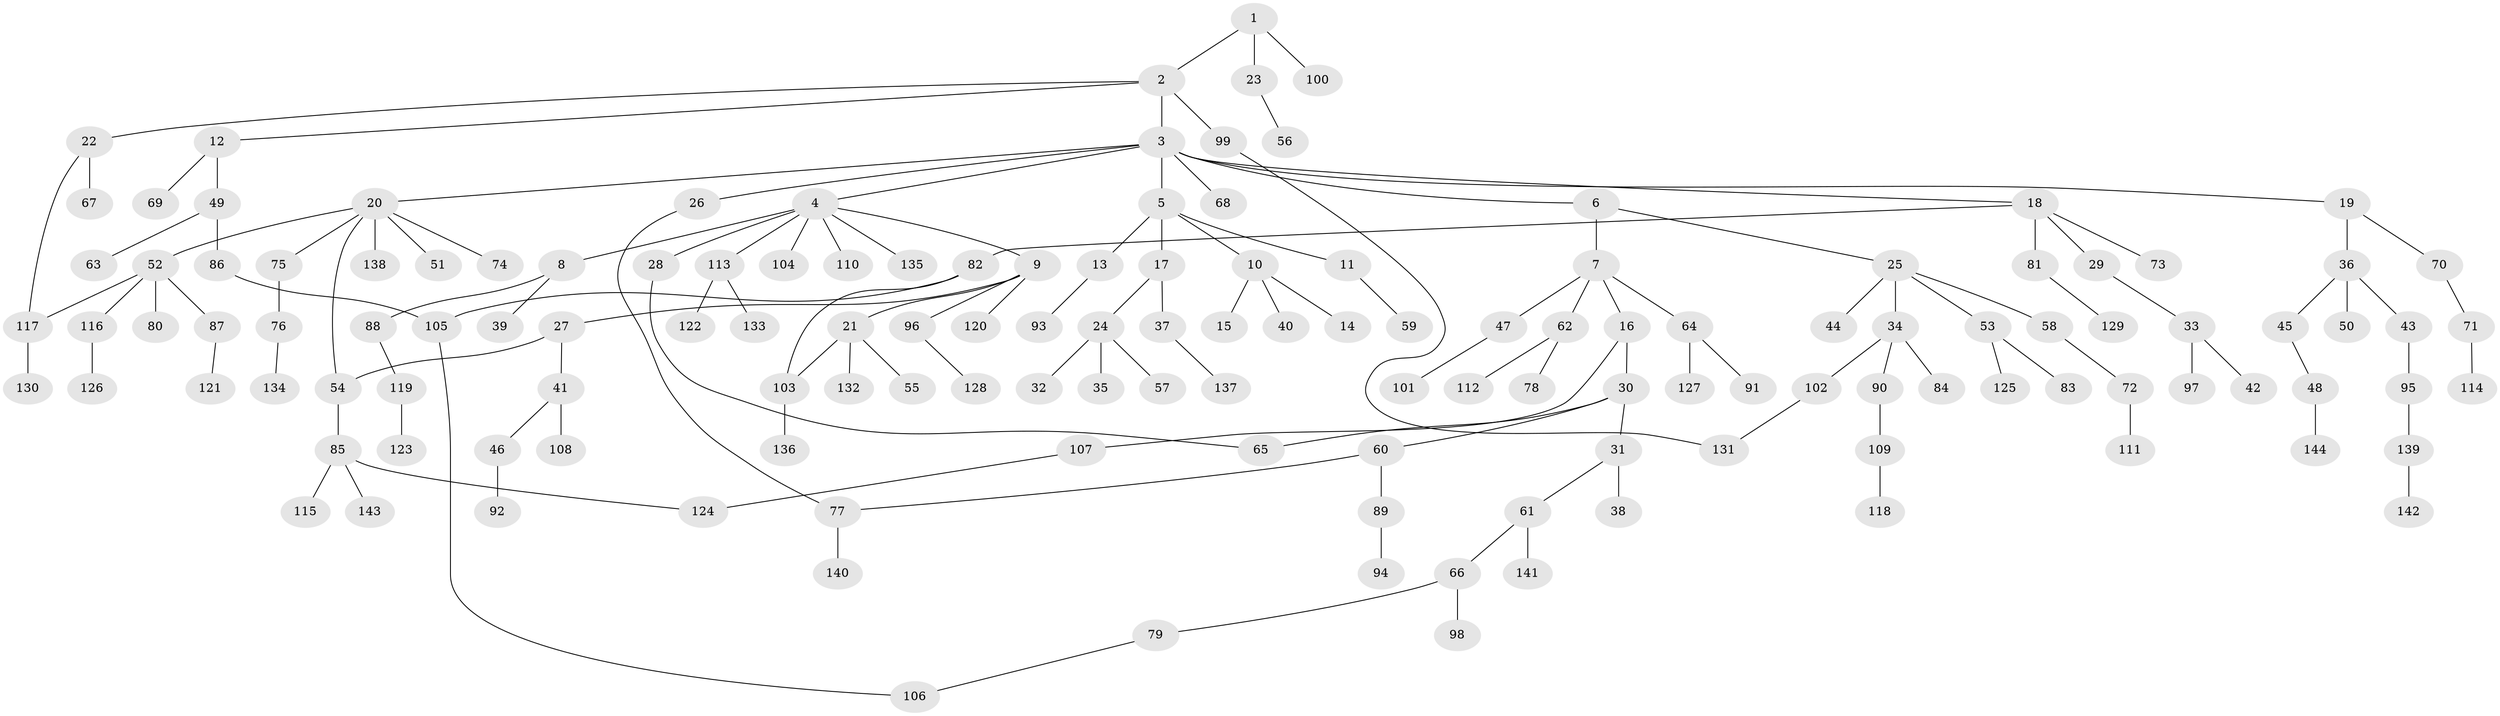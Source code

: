 // Generated by graph-tools (version 1.1) at 2025/10/02/27/25 16:10:55]
// undirected, 144 vertices, 152 edges
graph export_dot {
graph [start="1"]
  node [color=gray90,style=filled];
  1;
  2;
  3;
  4;
  5;
  6;
  7;
  8;
  9;
  10;
  11;
  12;
  13;
  14;
  15;
  16;
  17;
  18;
  19;
  20;
  21;
  22;
  23;
  24;
  25;
  26;
  27;
  28;
  29;
  30;
  31;
  32;
  33;
  34;
  35;
  36;
  37;
  38;
  39;
  40;
  41;
  42;
  43;
  44;
  45;
  46;
  47;
  48;
  49;
  50;
  51;
  52;
  53;
  54;
  55;
  56;
  57;
  58;
  59;
  60;
  61;
  62;
  63;
  64;
  65;
  66;
  67;
  68;
  69;
  70;
  71;
  72;
  73;
  74;
  75;
  76;
  77;
  78;
  79;
  80;
  81;
  82;
  83;
  84;
  85;
  86;
  87;
  88;
  89;
  90;
  91;
  92;
  93;
  94;
  95;
  96;
  97;
  98;
  99;
  100;
  101;
  102;
  103;
  104;
  105;
  106;
  107;
  108;
  109;
  110;
  111;
  112;
  113;
  114;
  115;
  116;
  117;
  118;
  119;
  120;
  121;
  122;
  123;
  124;
  125;
  126;
  127;
  128;
  129;
  130;
  131;
  132;
  133;
  134;
  135;
  136;
  137;
  138;
  139;
  140;
  141;
  142;
  143;
  144;
  1 -- 2;
  1 -- 23;
  1 -- 100;
  2 -- 3;
  2 -- 12;
  2 -- 22;
  2 -- 99;
  3 -- 4;
  3 -- 5;
  3 -- 6;
  3 -- 18;
  3 -- 19;
  3 -- 20;
  3 -- 26;
  3 -- 68;
  4 -- 8;
  4 -- 9;
  4 -- 28;
  4 -- 104;
  4 -- 110;
  4 -- 113;
  4 -- 135;
  5 -- 10;
  5 -- 11;
  5 -- 13;
  5 -- 17;
  6 -- 7;
  6 -- 25;
  7 -- 16;
  7 -- 47;
  7 -- 62;
  7 -- 64;
  8 -- 39;
  8 -- 88;
  9 -- 21;
  9 -- 27;
  9 -- 96;
  9 -- 120;
  10 -- 14;
  10 -- 15;
  10 -- 40;
  11 -- 59;
  12 -- 49;
  12 -- 69;
  13 -- 93;
  16 -- 30;
  16 -- 107;
  17 -- 24;
  17 -- 37;
  18 -- 29;
  18 -- 73;
  18 -- 81;
  18 -- 82;
  19 -- 36;
  19 -- 70;
  20 -- 51;
  20 -- 52;
  20 -- 54;
  20 -- 74;
  20 -- 75;
  20 -- 138;
  21 -- 55;
  21 -- 132;
  21 -- 103;
  22 -- 67;
  22 -- 117;
  23 -- 56;
  24 -- 32;
  24 -- 35;
  24 -- 57;
  25 -- 34;
  25 -- 44;
  25 -- 53;
  25 -- 58;
  26 -- 77;
  27 -- 41;
  27 -- 54;
  28 -- 65;
  29 -- 33;
  30 -- 31;
  30 -- 60;
  30 -- 65;
  31 -- 38;
  31 -- 61;
  33 -- 42;
  33 -- 97;
  34 -- 84;
  34 -- 90;
  34 -- 102;
  36 -- 43;
  36 -- 45;
  36 -- 50;
  37 -- 137;
  41 -- 46;
  41 -- 108;
  43 -- 95;
  45 -- 48;
  46 -- 92;
  47 -- 101;
  48 -- 144;
  49 -- 63;
  49 -- 86;
  52 -- 80;
  52 -- 87;
  52 -- 116;
  52 -- 117;
  53 -- 83;
  53 -- 125;
  54 -- 85;
  58 -- 72;
  60 -- 77;
  60 -- 89;
  61 -- 66;
  61 -- 141;
  62 -- 78;
  62 -- 112;
  64 -- 91;
  64 -- 127;
  66 -- 79;
  66 -- 98;
  70 -- 71;
  71 -- 114;
  72 -- 111;
  75 -- 76;
  76 -- 134;
  77 -- 140;
  79 -- 106;
  81 -- 129;
  82 -- 103;
  82 -- 105;
  85 -- 115;
  85 -- 143;
  85 -- 124;
  86 -- 105;
  87 -- 121;
  88 -- 119;
  89 -- 94;
  90 -- 109;
  95 -- 139;
  96 -- 128;
  99 -- 131;
  102 -- 131;
  103 -- 136;
  105 -- 106;
  107 -- 124;
  109 -- 118;
  113 -- 122;
  113 -- 133;
  116 -- 126;
  117 -- 130;
  119 -- 123;
  139 -- 142;
}
